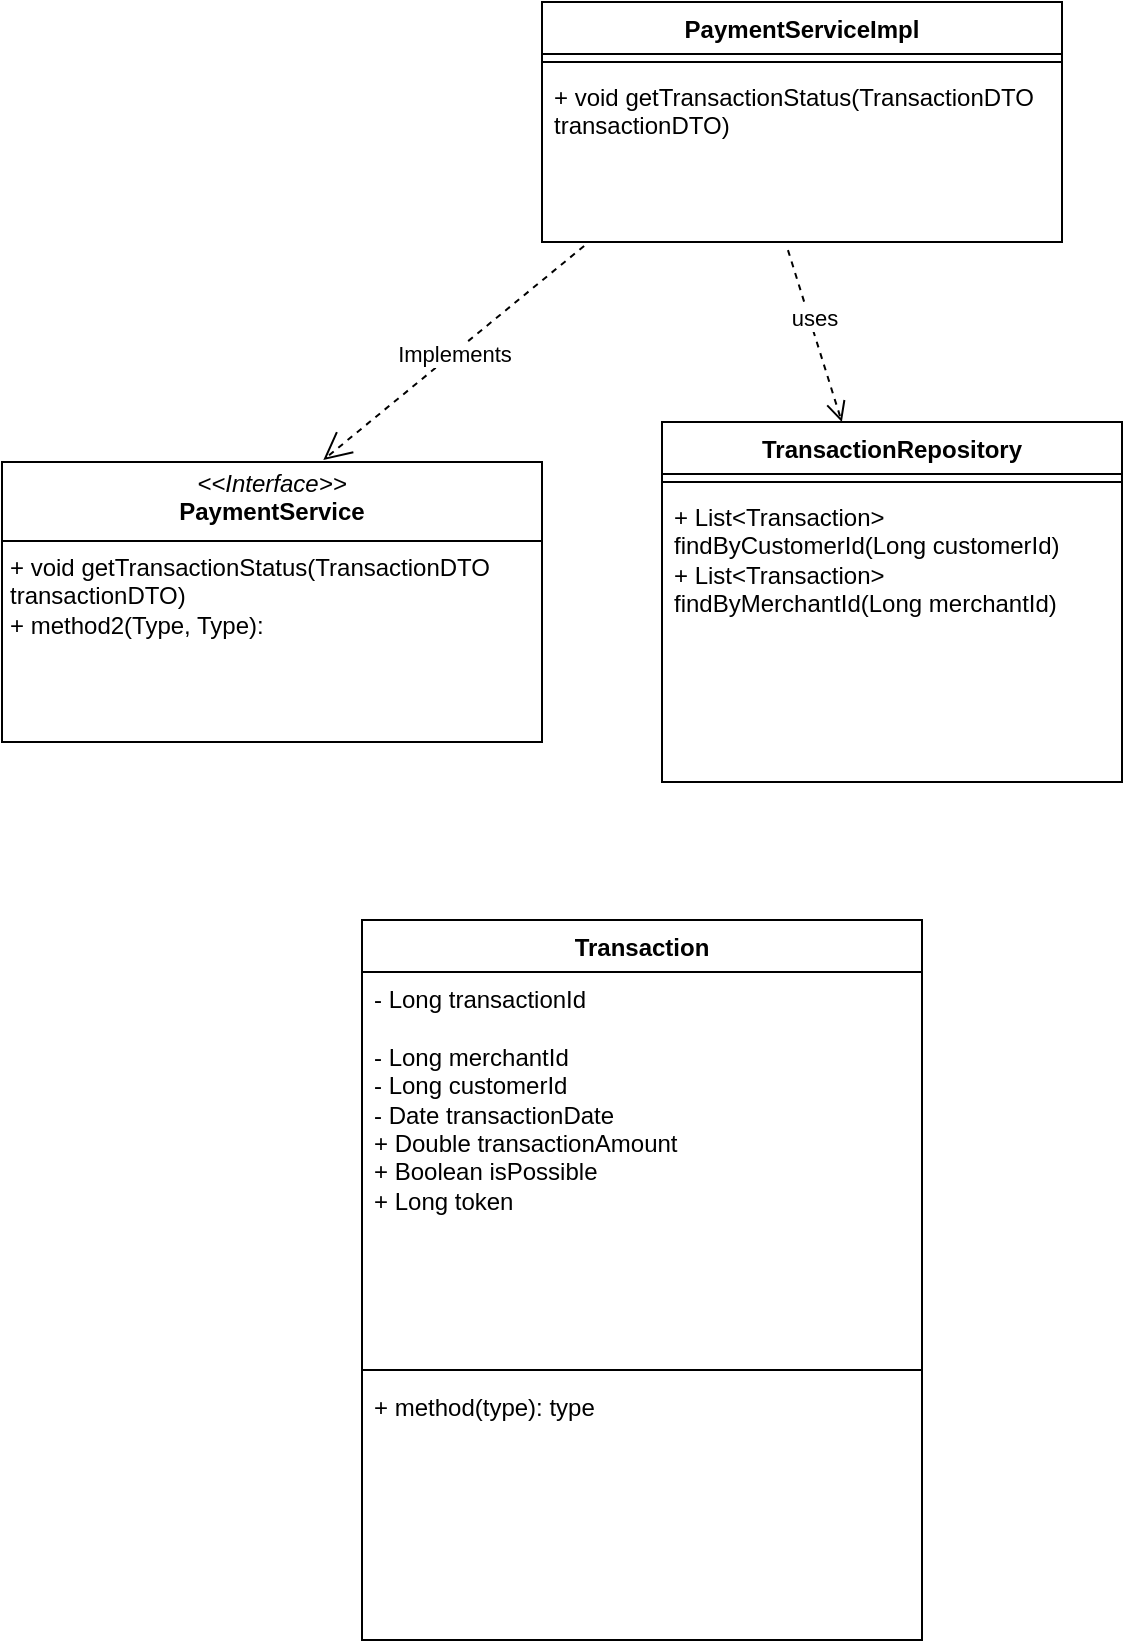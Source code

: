<mxfile version="26.0.11">
  <diagram id="C5RBs43oDa-KdzZeNtuy" name="Page-1">
    <mxGraphModel dx="1593" dy="706" grid="1" gridSize="10" guides="1" tooltips="1" connect="1" arrows="1" fold="1" page="1" pageScale="1" pageWidth="827" pageHeight="1169" math="0" shadow="0">
      <root>
        <mxCell id="WIyWlLk6GJQsqaUBKTNV-0" />
        <mxCell id="WIyWlLk6GJQsqaUBKTNV-1" parent="WIyWlLk6GJQsqaUBKTNV-0" />
        <mxCell id="0nZKB-xrsCa42AyGfKCq-1" value="&lt;p style=&quot;margin:0px;margin-top:4px;text-align:center;&quot;&gt;&lt;i&gt;&amp;lt;&amp;lt;Interface&amp;gt;&amp;gt;&lt;/i&gt;&lt;br&gt;&lt;b&gt;PaymentService&lt;/b&gt;&lt;/p&gt;&lt;hr size=&quot;1&quot; style=&quot;border-style:solid;&quot;&gt;&lt;p style=&quot;margin:0px;margin-left:4px;&quot;&gt;&lt;/p&gt;&lt;p style=&quot;margin:0px;margin-left:4px;&quot;&gt;+ void getTransactionStatus(TransactionDTO transactionDTO)&lt;br&gt;+ method2(Type, Type):&lt;/p&gt;" style="verticalAlign=top;align=left;overflow=fill;html=1;whiteSpace=wrap;" vertex="1" parent="WIyWlLk6GJQsqaUBKTNV-1">
          <mxGeometry x="30" y="270" width="270" height="140" as="geometry" />
        </mxCell>
        <mxCell id="0nZKB-xrsCa42AyGfKCq-2" value="Implements" style="endArrow=open;endSize=12;dashed=1;html=1;rounded=0;entryX=0.595;entryY=-0.007;entryDx=0;entryDy=0;entryPerimeter=0;exitX=0.081;exitY=1.023;exitDx=0;exitDy=0;exitPerimeter=0;" edge="1" parent="WIyWlLk6GJQsqaUBKTNV-1" source="0nZKB-xrsCa42AyGfKCq-6" target="0nZKB-xrsCa42AyGfKCq-1">
          <mxGeometry width="160" relative="1" as="geometry">
            <mxPoint x="300" y="90" as="sourcePoint" />
            <mxPoint x="370" y="230" as="targetPoint" />
          </mxGeometry>
        </mxCell>
        <mxCell id="0nZKB-xrsCa42AyGfKCq-3" value="PaymentServiceImpl" style="swimlane;fontStyle=1;align=center;verticalAlign=top;childLayout=stackLayout;horizontal=1;startSize=26;horizontalStack=0;resizeParent=1;resizeParentMax=0;resizeLast=0;collapsible=1;marginBottom=0;whiteSpace=wrap;html=1;" vertex="1" parent="WIyWlLk6GJQsqaUBKTNV-1">
          <mxGeometry x="300" y="40" width="260" height="120" as="geometry" />
        </mxCell>
        <mxCell id="0nZKB-xrsCa42AyGfKCq-5" value="" style="line;strokeWidth=1;fillColor=none;align=left;verticalAlign=middle;spacingTop=-1;spacingLeft=3;spacingRight=3;rotatable=0;labelPosition=right;points=[];portConstraint=eastwest;strokeColor=inherit;" vertex="1" parent="0nZKB-xrsCa42AyGfKCq-3">
          <mxGeometry y="26" width="260" height="8" as="geometry" />
        </mxCell>
        <mxCell id="0nZKB-xrsCa42AyGfKCq-6" value="+ void getTransactionStatus(TransactionDTO transactionDTO)" style="text;strokeColor=none;fillColor=none;align=left;verticalAlign=top;spacingLeft=4;spacingRight=4;overflow=hidden;rotatable=0;points=[[0,0.5],[1,0.5]];portConstraint=eastwest;whiteSpace=wrap;html=1;" vertex="1" parent="0nZKB-xrsCa42AyGfKCq-3">
          <mxGeometry y="34" width="260" height="86" as="geometry" />
        </mxCell>
        <mxCell id="0nZKB-xrsCa42AyGfKCq-7" value="TransactionRepository" style="swimlane;fontStyle=1;align=center;verticalAlign=top;childLayout=stackLayout;horizontal=1;startSize=26;horizontalStack=0;resizeParent=1;resizeParentMax=0;resizeLast=0;collapsible=1;marginBottom=0;whiteSpace=wrap;html=1;" vertex="1" parent="WIyWlLk6GJQsqaUBKTNV-1">
          <mxGeometry x="360" y="250" width="230" height="180" as="geometry" />
        </mxCell>
        <mxCell id="0nZKB-xrsCa42AyGfKCq-9" value="" style="line;strokeWidth=1;fillColor=none;align=left;verticalAlign=middle;spacingTop=-1;spacingLeft=3;spacingRight=3;rotatable=0;labelPosition=right;points=[];portConstraint=eastwest;strokeColor=inherit;" vertex="1" parent="0nZKB-xrsCa42AyGfKCq-7">
          <mxGeometry y="26" width="230" height="8" as="geometry" />
        </mxCell>
        <mxCell id="0nZKB-xrsCa42AyGfKCq-10" value="+ List&amp;lt;Transaction&amp;gt; findByCustomerId(Long customerId)&lt;div&gt;+ List&amp;lt;Transaction&amp;gt; findByMerchantId(Long merchantId)&lt;/div&gt;" style="text;strokeColor=none;fillColor=none;align=left;verticalAlign=top;spacingLeft=4;spacingRight=4;overflow=hidden;rotatable=0;points=[[0,0.5],[1,0.5]];portConstraint=eastwest;whiteSpace=wrap;html=1;" vertex="1" parent="0nZKB-xrsCa42AyGfKCq-7">
          <mxGeometry y="34" width="230" height="146" as="geometry" />
        </mxCell>
        <mxCell id="0nZKB-xrsCa42AyGfKCq-11" value="uses" style="html=1;verticalAlign=bottom;endArrow=open;dashed=1;endSize=8;curved=0;rounded=0;exitX=0.473;exitY=1.047;exitDx=0;exitDy=0;exitPerimeter=0;entryX=0.391;entryY=0;entryDx=0;entryDy=0;entryPerimeter=0;" edge="1" parent="WIyWlLk6GJQsqaUBKTNV-1" source="0nZKB-xrsCa42AyGfKCq-6" target="0nZKB-xrsCa42AyGfKCq-7">
          <mxGeometry relative="1" as="geometry">
            <mxPoint x="380" y="130" as="sourcePoint" />
            <mxPoint x="300" y="130" as="targetPoint" />
          </mxGeometry>
        </mxCell>
        <mxCell id="0nZKB-xrsCa42AyGfKCq-12" value="Transaction" style="swimlane;fontStyle=1;align=center;verticalAlign=top;childLayout=stackLayout;horizontal=1;startSize=26;horizontalStack=0;resizeParent=1;resizeParentMax=0;resizeLast=0;collapsible=1;marginBottom=0;whiteSpace=wrap;html=1;" vertex="1" parent="WIyWlLk6GJQsqaUBKTNV-1">
          <mxGeometry x="210" y="499" width="280" height="360" as="geometry" />
        </mxCell>
        <mxCell id="0nZKB-xrsCa42AyGfKCq-13" value="- Long transactionId&lt;div&gt;&lt;br&gt;&lt;/div&gt;&lt;div&gt;- Long merchantId&lt;/div&gt;&lt;div&gt;- Long customerId&lt;/div&gt;&lt;div&gt;- Date transactionDate&lt;/div&gt;&lt;div&gt;+ Double transactionAmount&amp;nbsp;&lt;/div&gt;&lt;div&gt;+ Boolean isPossible&amp;nbsp;&lt;/div&gt;&lt;div&gt;+ Long token&lt;/div&gt;&lt;div&gt;&lt;br&gt;&lt;/div&gt;&lt;div&gt;&lt;br&gt;&lt;/div&gt;" style="text;strokeColor=none;fillColor=none;align=left;verticalAlign=top;spacingLeft=4;spacingRight=4;overflow=hidden;rotatable=0;points=[[0,0.5],[1,0.5]];portConstraint=eastwest;whiteSpace=wrap;html=1;" vertex="1" parent="0nZKB-xrsCa42AyGfKCq-12">
          <mxGeometry y="26" width="280" height="194" as="geometry" />
        </mxCell>
        <mxCell id="0nZKB-xrsCa42AyGfKCq-14" value="" style="line;strokeWidth=1;fillColor=none;align=left;verticalAlign=middle;spacingTop=-1;spacingLeft=3;spacingRight=3;rotatable=0;labelPosition=right;points=[];portConstraint=eastwest;strokeColor=inherit;" vertex="1" parent="0nZKB-xrsCa42AyGfKCq-12">
          <mxGeometry y="220" width="280" height="10" as="geometry" />
        </mxCell>
        <mxCell id="0nZKB-xrsCa42AyGfKCq-15" value="+ method(type): type" style="text;strokeColor=none;fillColor=none;align=left;verticalAlign=top;spacingLeft=4;spacingRight=4;overflow=hidden;rotatable=0;points=[[0,0.5],[1,0.5]];portConstraint=eastwest;whiteSpace=wrap;html=1;" vertex="1" parent="0nZKB-xrsCa42AyGfKCq-12">
          <mxGeometry y="230" width="280" height="130" as="geometry" />
        </mxCell>
      </root>
    </mxGraphModel>
  </diagram>
</mxfile>
